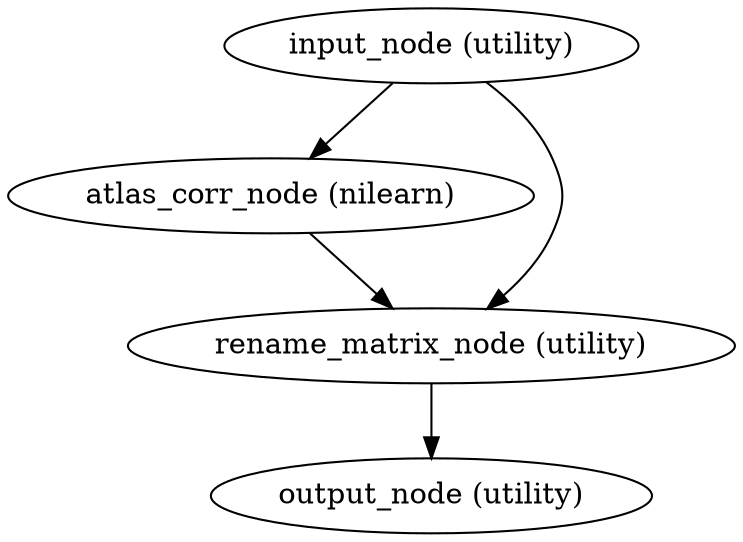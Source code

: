 strict digraph  {
"input_node (utility)";
"atlas_corr_node (nilearn)";
"rename_matrix_node (utility)";
"output_node (utility)";
"input_node (utility)" -> "atlas_corr_node (nilearn)";
"input_node (utility)" -> "rename_matrix_node (utility)";
"atlas_corr_node (nilearn)" -> "rename_matrix_node (utility)";
"rename_matrix_node (utility)" -> "output_node (utility)";
}

